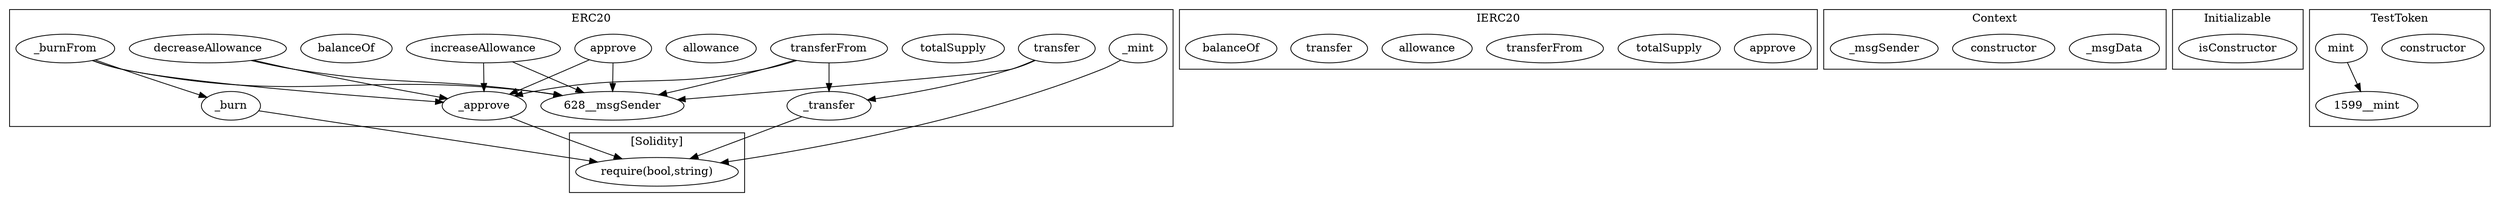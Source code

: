 strict digraph {
subgraph cluster_628_ERC20 {
label = "ERC20"
"628__approve" [label="_approve"]
"628_transfer" [label="transfer"]
"628__burnFrom" [label="_burnFrom"]
"628__burn" [label="_burn"]
"628_totalSupply" [label="totalSupply"]
"628_increaseAllowance" [label="increaseAllowance"]
"628_allowance" [label="allowance"]
"628__mint" [label="_mint"]
"628_approve" [label="approve"]
"628_balanceOf" [label="balanceOf"]
"628_decreaseAllowance" [label="decreaseAllowance"]
"628_transferFrom" [label="transferFrom"]
"628__transfer" [label="_transfer"]
"628_transfer" -> "628__msgSender"
"628_transferFrom" -> "628__transfer"
"628_increaseAllowance" -> "628__approve"
"628_decreaseAllowance" -> "628__approve"
"628_approve" -> "628__approve"
"628__burnFrom" -> "628__burn"
"628__burnFrom" -> "628__msgSender"
"628_increaseAllowance" -> "628__msgSender"
"628_transferFrom" -> "628__approve"
"628_approve" -> "628__msgSender"
"628_transferFrom" -> "628__msgSender"
"628_decreaseAllowance" -> "628__msgSender"
"628__burnFrom" -> "628__approve"
"628_transfer" -> "628__transfer"
}subgraph cluster_697_IERC20 {
label = "IERC20"
"697_approve" [label="approve"]
"697_totalSupply" [label="totalSupply"]
"697_transferFrom" [label="transferFrom"]
"697_allowance" [label="allowance"]
"697_transfer" [label="transfer"]
"697_balanceOf" [label="balanceOf"]
}subgraph cluster_29_Context {
label = "Context"
"29__msgData" [label="_msgData"]
"29_constructor" [label="constructor"]
"29__msgSender" [label="_msgSender"]
}subgraph cluster_766_Initializable {
label = "Initializable"
"766_isConstructor" [label="isConstructor"]
}subgraph cluster_1599_TestToken {
label = "TestToken"
"1599_constructor" [label="constructor"]
"1599_mint" [label="mint"]
"1599_mint" -> "1599__mint"
}subgraph cluster_solidity {
label = "[Solidity]"
"require(bool,string)" 
"628__burn" -> "require(bool,string)"
"628__transfer" -> "require(bool,string)"
"628__mint" -> "require(bool,string)"
"628__approve" -> "require(bool,string)"
}
}